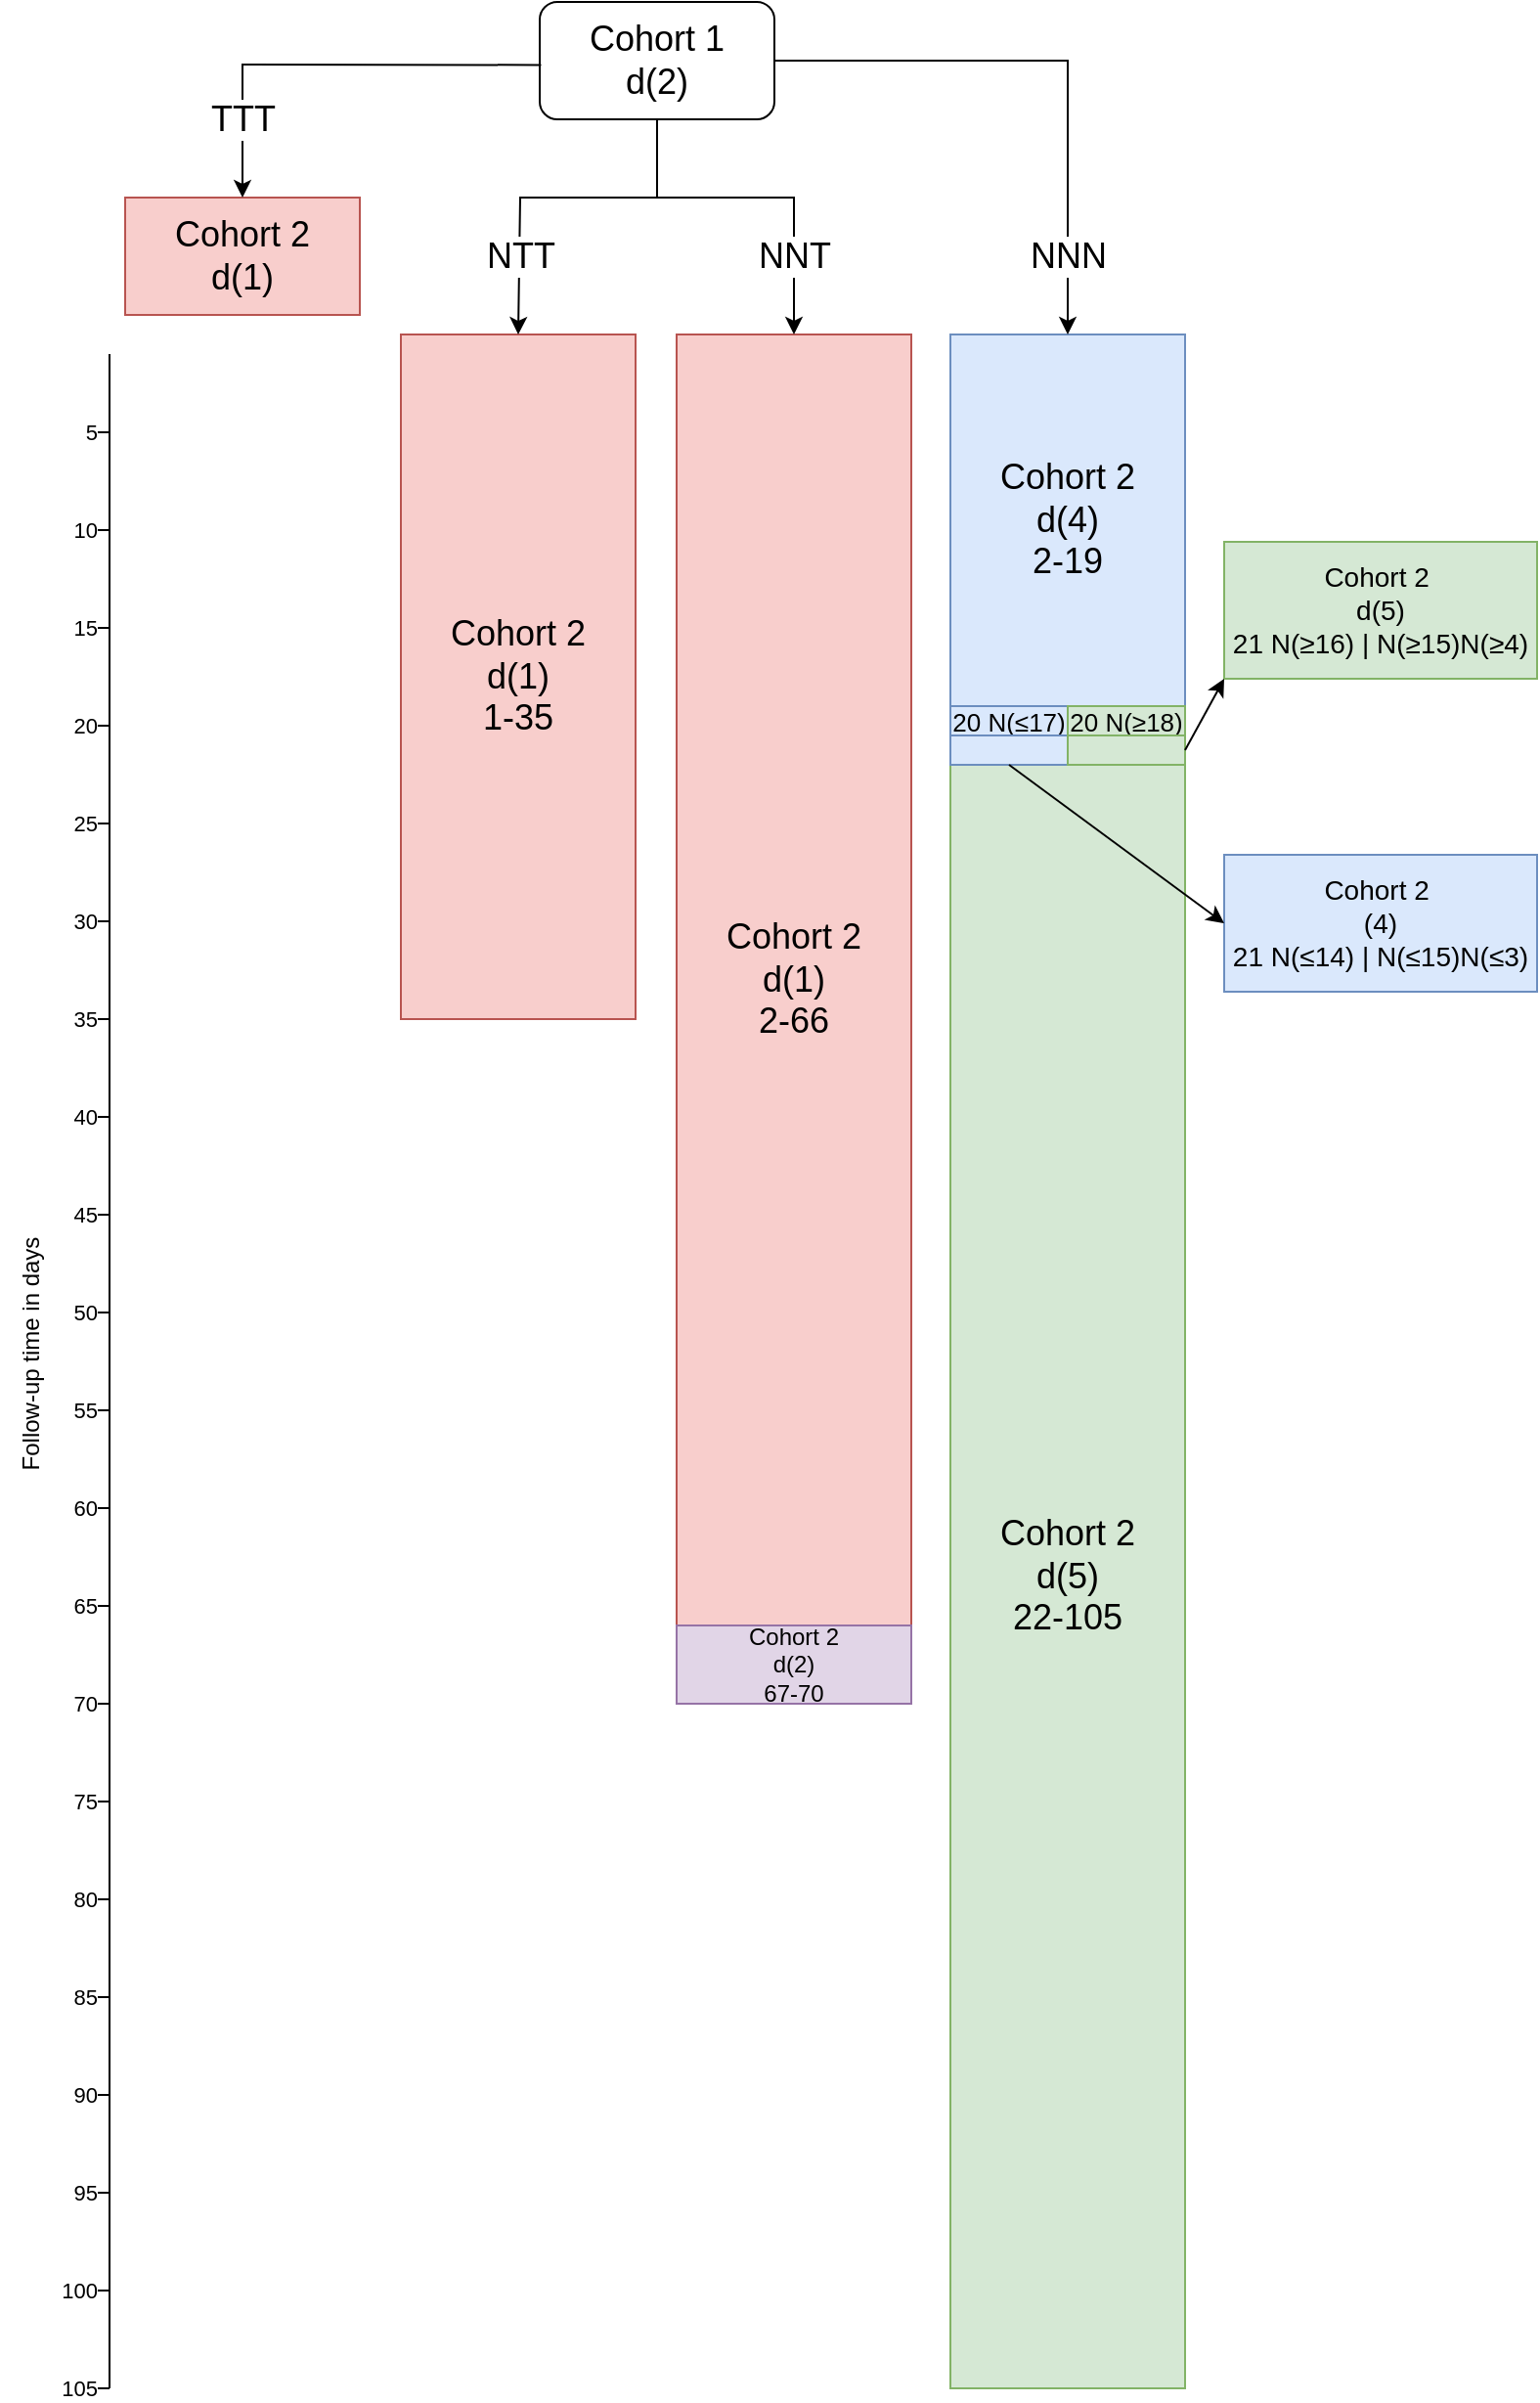 <mxfile version="24.0.1" type="device">
  <diagram name="Page-1" id="cIa879tW9SnME0ddoqcr">
    <mxGraphModel dx="834" dy="1614" grid="1" gridSize="10" guides="1" tooltips="1" connect="1" arrows="1" fold="1" page="1" pageScale="1" pageWidth="827" pageHeight="1169" math="0" shadow="0">
      <root>
        <mxCell id="0" />
        <mxCell id="1" parent="0" />
        <mxCell id="IOv0uIrEUTZNlMerogkg-1" value="Cohort 1&lt;br style=&quot;font-size: 18px;&quot;&gt;d(2)" style="rounded=1;whiteSpace=wrap;html=1;fontSize=18;" parent="1" vertex="1">
          <mxGeometry x="300" y="4" width="120" height="60" as="geometry" />
        </mxCell>
        <mxCell id="IOv0uIrEUTZNlMerogkg-6" value="" style="endArrow=none;html=1;rounded=0;" parent="1" edge="1">
          <mxGeometry width="50" height="50" relative="1" as="geometry">
            <mxPoint x="80" y="1224" as="sourcePoint" />
            <mxPoint x="80" y="184" as="targetPoint" />
          </mxGeometry>
        </mxCell>
        <mxCell id="IOv0uIrEUTZNlMerogkg-7" value="5" style="endArrow=none;html=1;rounded=0;align=right;labelPosition=left;verticalLabelPosition=middle;verticalAlign=middle;" parent="1" edge="1">
          <mxGeometry width="50" height="50" relative="1" as="geometry">
            <mxPoint x="70" y="224" as="sourcePoint" />
            <mxPoint x="80" y="224" as="targetPoint" />
          </mxGeometry>
        </mxCell>
        <mxCell id="IOv0uIrEUTZNlMerogkg-8" value="10" style="endArrow=none;html=1;rounded=0;labelPosition=left;verticalLabelPosition=middle;align=right;verticalAlign=middle;" parent="1" edge="1">
          <mxGeometry width="50" height="50" relative="1" as="geometry">
            <mxPoint x="80" y="274" as="sourcePoint" />
            <mxPoint x="70" y="274" as="targetPoint" />
          </mxGeometry>
        </mxCell>
        <mxCell id="IOv0uIrEUTZNlMerogkg-9" value="15" style="endArrow=none;html=1;rounded=0;labelPosition=left;verticalLabelPosition=middle;align=right;verticalAlign=middle;" parent="1" edge="1">
          <mxGeometry width="50" height="50" relative="1" as="geometry">
            <mxPoint x="70" y="324" as="sourcePoint" />
            <mxPoint x="80" y="324" as="targetPoint" />
          </mxGeometry>
        </mxCell>
        <mxCell id="IOv0uIrEUTZNlMerogkg-10" value="20" style="endArrow=none;html=1;rounded=0;labelPosition=left;verticalLabelPosition=middle;align=right;verticalAlign=middle;" parent="1" edge="1">
          <mxGeometry width="50" height="50" relative="1" as="geometry">
            <mxPoint x="70" y="374" as="sourcePoint" />
            <mxPoint x="80" y="374" as="targetPoint" />
          </mxGeometry>
        </mxCell>
        <mxCell id="IOv0uIrEUTZNlMerogkg-11" value="25" style="endArrow=none;html=1;rounded=0;labelPosition=left;verticalLabelPosition=middle;align=right;verticalAlign=middle;" parent="1" edge="1">
          <mxGeometry width="50" height="50" relative="1" as="geometry">
            <mxPoint x="70" y="424" as="sourcePoint" />
            <mxPoint x="80" y="424" as="targetPoint" />
          </mxGeometry>
        </mxCell>
        <mxCell id="IOv0uIrEUTZNlMerogkg-12" value="30" style="endArrow=none;html=1;rounded=0;labelPosition=left;verticalLabelPosition=middle;align=right;verticalAlign=middle;" parent="1" edge="1">
          <mxGeometry width="50" height="50" relative="1" as="geometry">
            <mxPoint x="70" y="474" as="sourcePoint" />
            <mxPoint x="80" y="474" as="targetPoint" />
          </mxGeometry>
        </mxCell>
        <mxCell id="IOv0uIrEUTZNlMerogkg-23" value="Cohort 2&lt;br style=&quot;border-color: var(--border-color); font-size: 18px;&quot;&gt;d(1)" style="rounded=0;whiteSpace=wrap;html=1;fillColor=#f8cecc;strokeColor=#b85450;fontSize=18;" parent="1" vertex="1">
          <mxGeometry x="88" y="104" width="120" height="60" as="geometry" />
        </mxCell>
        <mxCell id="IOv0uIrEUTZNlMerogkg-24" value="Cohort 2&lt;br style=&quot;font-size: 18px;&quot;&gt;d(1)&lt;br style=&quot;font-size: 18px;&quot;&gt;1-35" style="rounded=0;whiteSpace=wrap;html=1;fillColor=#f8cecc;strokeColor=#b85450;fontSize=18;" parent="1" vertex="1">
          <mxGeometry x="229" y="174" width="120" height="350" as="geometry" />
        </mxCell>
        <mxCell id="IOv0uIrEUTZNlMerogkg-26" value="Cohort 2&lt;br style=&quot;font-size: 18px;&quot;&gt;d(5)&lt;br style=&quot;font-size: 18px;&quot;&gt;22-105" style="rounded=0;whiteSpace=wrap;html=1;fillColor=#d5e8d4;strokeColor=#82b366;fontSize=18;" parent="1" vertex="1">
          <mxGeometry x="510" y="394" width="120" height="830" as="geometry" />
        </mxCell>
        <mxCell id="IOv0uIrEUTZNlMerogkg-36" value="Cohort 2&lt;br style=&quot;font-size: 18px;&quot;&gt;d(4)&lt;br style=&quot;font-size: 18px;&quot;&gt;2-19" style="rounded=0;whiteSpace=wrap;html=1;fillColor=#dae8fc;strokeColor=#6c8ebf;fontSize=18;" parent="1" vertex="1">
          <mxGeometry x="510" y="174" width="120" height="190" as="geometry" />
        </mxCell>
        <mxCell id="IOv0uIrEUTZNlMerogkg-37" value="20 N(≤17)" style="rounded=0;whiteSpace=wrap;html=1;fillColor=#dae8fc;strokeColor=#6c8ebf;fontSize=13;" parent="1" vertex="1">
          <mxGeometry x="510" y="364" width="60" height="15" as="geometry" />
        </mxCell>
        <mxCell id="IOv0uIrEUTZNlMerogkg-42" value="" style="endArrow=classic;html=1;rounded=0;exitX=1;exitY=0.5;exitDx=0;exitDy=0;entryX=0.5;entryY=0;entryDx=0;entryDy=0;" parent="1" source="IOv0uIrEUTZNlMerogkg-1" target="IOv0uIrEUTZNlMerogkg-36" edge="1">
          <mxGeometry width="50" height="50" relative="1" as="geometry">
            <mxPoint x="330" y="304" as="sourcePoint" />
            <mxPoint x="558" y="174" as="targetPoint" />
            <Array as="points">
              <mxPoint x="570" y="34" />
            </Array>
          </mxGeometry>
        </mxCell>
        <mxCell id="IOv0uIrEUTZNlMerogkg-60" value="NNN" style="edgeLabel;html=1;align=center;verticalAlign=middle;resizable=0;points=[];fontSize=18;" parent="IOv0uIrEUTZNlMerogkg-42" vertex="1" connectable="0">
          <mxGeometry x="0.484" y="1" relative="1" as="geometry">
            <mxPoint x="-1" y="35" as="offset" />
          </mxGeometry>
        </mxCell>
        <mxCell id="IOv0uIrEUTZNlMerogkg-44" value="35" style="endArrow=none;html=1;rounded=0;labelPosition=left;verticalLabelPosition=middle;align=right;verticalAlign=middle;" parent="1" edge="1">
          <mxGeometry width="50" height="50" relative="1" as="geometry">
            <mxPoint x="70" y="524" as="sourcePoint" />
            <mxPoint x="80" y="524" as="targetPoint" />
          </mxGeometry>
        </mxCell>
        <mxCell id="IOv0uIrEUTZNlMerogkg-45" value="40" style="endArrow=none;html=1;rounded=0;labelPosition=left;verticalLabelPosition=middle;align=right;verticalAlign=middle;" parent="1" edge="1">
          <mxGeometry width="50" height="50" relative="1" as="geometry">
            <mxPoint x="70" y="574" as="sourcePoint" />
            <mxPoint x="80" y="574" as="targetPoint" />
          </mxGeometry>
        </mxCell>
        <mxCell id="IOv0uIrEUTZNlMerogkg-47" value="45" style="endArrow=none;html=1;rounded=0;labelPosition=left;verticalLabelPosition=middle;align=right;verticalAlign=middle;" parent="1" edge="1">
          <mxGeometry width="50" height="50" relative="1" as="geometry">
            <mxPoint x="70" y="624" as="sourcePoint" />
            <mxPoint x="80" y="624" as="targetPoint" />
          </mxGeometry>
        </mxCell>
        <mxCell id="IOv0uIrEUTZNlMerogkg-49" value="50" style="endArrow=none;html=1;rounded=0;labelPosition=left;verticalLabelPosition=middle;align=right;verticalAlign=middle;" parent="1" edge="1">
          <mxGeometry width="50" height="50" relative="1" as="geometry">
            <mxPoint x="70" y="674" as="sourcePoint" />
            <mxPoint x="80" y="674" as="targetPoint" />
          </mxGeometry>
        </mxCell>
        <mxCell id="IOv0uIrEUTZNlMerogkg-51" value="55" style="endArrow=none;html=1;rounded=0;labelPosition=left;verticalLabelPosition=middle;align=right;verticalAlign=middle;" parent="1" edge="1">
          <mxGeometry width="50" height="50" relative="1" as="geometry">
            <mxPoint x="70" y="724" as="sourcePoint" />
            <mxPoint x="80" y="724" as="targetPoint" />
          </mxGeometry>
        </mxCell>
        <mxCell id="IOv0uIrEUTZNlMerogkg-53" value="60" style="endArrow=none;html=1;rounded=0;labelPosition=left;verticalLabelPosition=middle;align=right;verticalAlign=middle;" parent="1" edge="1">
          <mxGeometry width="50" height="50" relative="1" as="geometry">
            <mxPoint x="70" y="774" as="sourcePoint" />
            <mxPoint x="80" y="774" as="targetPoint" />
          </mxGeometry>
        </mxCell>
        <mxCell id="IOv0uIrEUTZNlMerogkg-55" value="65" style="endArrow=none;html=1;rounded=0;labelPosition=left;verticalLabelPosition=middle;align=right;verticalAlign=middle;" parent="1" edge="1">
          <mxGeometry width="50" height="50" relative="1" as="geometry">
            <mxPoint x="70" y="824" as="sourcePoint" />
            <mxPoint x="80" y="824" as="targetPoint" />
          </mxGeometry>
        </mxCell>
        <mxCell id="IOv0uIrEUTZNlMerogkg-56" value="70" style="endArrow=none;html=1;rounded=0;labelPosition=left;verticalLabelPosition=middle;align=right;verticalAlign=middle;" parent="1" edge="1">
          <mxGeometry width="50" height="50" relative="1" as="geometry">
            <mxPoint x="70" y="874" as="sourcePoint" />
            <mxPoint x="80" y="874" as="targetPoint" />
          </mxGeometry>
        </mxCell>
        <mxCell id="IOv0uIrEUTZNlMerogkg-57" value="20 N(≥18)" style="rounded=0;whiteSpace=wrap;html=1;fillColor=#d5e8d4;strokeColor=#82b366;fontSize=13;" parent="1" vertex="1">
          <mxGeometry x="570" y="364" width="60" height="15" as="geometry" />
        </mxCell>
        <mxCell id="IOv0uIrEUTZNlMerogkg-58" value="" style="rounded=0;whiteSpace=wrap;html=1;fillColor=#dae8fc;strokeColor=#6c8ebf;" parent="1" vertex="1">
          <mxGeometry x="510" y="379" width="60" height="15" as="geometry" />
        </mxCell>
        <mxCell id="IOv0uIrEUTZNlMerogkg-59" value="" style="rounded=0;whiteSpace=wrap;html=1;fillColor=#d5e8d4;strokeColor=#82b366;" parent="1" vertex="1">
          <mxGeometry x="570" y="379" width="60" height="15" as="geometry" />
        </mxCell>
        <mxCell id="gc7l6ppwxDRWLLqOKeTT-1" value="75" style="endArrow=none;html=1;rounded=0;labelPosition=left;verticalLabelPosition=middle;align=right;verticalAlign=middle;" parent="1" edge="1">
          <mxGeometry width="50" height="50" relative="1" as="geometry">
            <mxPoint x="70" y="924" as="sourcePoint" />
            <mxPoint x="80" y="924" as="targetPoint" />
          </mxGeometry>
        </mxCell>
        <mxCell id="gc7l6ppwxDRWLLqOKeTT-2" value="80" style="endArrow=none;html=1;rounded=0;labelPosition=left;verticalLabelPosition=middle;align=right;verticalAlign=middle;" parent="1" edge="1">
          <mxGeometry width="50" height="50" relative="1" as="geometry">
            <mxPoint x="70" y="974" as="sourcePoint" />
            <mxPoint x="80" y="974" as="targetPoint" />
          </mxGeometry>
        </mxCell>
        <mxCell id="gc7l6ppwxDRWLLqOKeTT-3" value="85" style="endArrow=none;html=1;rounded=0;labelPosition=left;verticalLabelPosition=middle;align=right;verticalAlign=middle;" parent="1" edge="1">
          <mxGeometry width="50" height="50" relative="1" as="geometry">
            <mxPoint x="70" y="1024" as="sourcePoint" />
            <mxPoint x="80" y="1024" as="targetPoint" />
          </mxGeometry>
        </mxCell>
        <mxCell id="gc7l6ppwxDRWLLqOKeTT-4" value="90" style="endArrow=none;html=1;rounded=0;labelPosition=left;verticalLabelPosition=middle;align=right;verticalAlign=middle;" parent="1" edge="1">
          <mxGeometry width="50" height="50" relative="1" as="geometry">
            <mxPoint x="70" y="1074" as="sourcePoint" />
            <mxPoint x="80" y="1074" as="targetPoint" />
          </mxGeometry>
        </mxCell>
        <mxCell id="gc7l6ppwxDRWLLqOKeTT-5" value="95" style="endArrow=none;html=1;rounded=0;labelPosition=left;verticalLabelPosition=middle;align=right;verticalAlign=middle;" parent="1" edge="1">
          <mxGeometry width="50" height="50" relative="1" as="geometry">
            <mxPoint x="70" y="1124" as="sourcePoint" />
            <mxPoint x="80" y="1124" as="targetPoint" />
          </mxGeometry>
        </mxCell>
        <mxCell id="gc7l6ppwxDRWLLqOKeTT-6" value="100" style="endArrow=none;html=1;rounded=0;labelPosition=left;verticalLabelPosition=middle;align=right;verticalAlign=middle;" parent="1" edge="1">
          <mxGeometry width="50" height="50" relative="1" as="geometry">
            <mxPoint x="70" y="1174" as="sourcePoint" />
            <mxPoint x="80" y="1174" as="targetPoint" />
          </mxGeometry>
        </mxCell>
        <mxCell id="gc7l6ppwxDRWLLqOKeTT-7" value="105" style="endArrow=none;html=1;rounded=0;labelPosition=left;verticalLabelPosition=middle;align=right;verticalAlign=middle;" parent="1" edge="1">
          <mxGeometry width="50" height="50" relative="1" as="geometry">
            <mxPoint x="70" y="1224" as="sourcePoint" />
            <mxPoint x="80" y="1224" as="targetPoint" />
          </mxGeometry>
        </mxCell>
        <mxCell id="gc7l6ppwxDRWLLqOKeTT-9" value="Cohort 2&lt;br style=&quot;font-size: 18px;&quot;&gt;d(1)&lt;br style=&quot;font-size: 18px;&quot;&gt;2-66" style="rounded=0;whiteSpace=wrap;html=1;fillColor=#f8cecc;strokeColor=#b85450;fontSize=18;" parent="1" vertex="1">
          <mxGeometry x="370" y="174" width="120" height="660" as="geometry" />
        </mxCell>
        <mxCell id="gc7l6ppwxDRWLLqOKeTT-14" value="NTT" style="endArrow=classic;html=1;rounded=0;exitX=0.5;exitY=1;exitDx=0;exitDy=0;entryX=0.5;entryY=0;entryDx=0;entryDy=0;fontSize=18;" parent="1" source="IOv0uIrEUTZNlMerogkg-1" target="IOv0uIrEUTZNlMerogkg-24" edge="1">
          <mxGeometry x="0.555" width="50" height="50" relative="1" as="geometry">
            <mxPoint x="330" y="224" as="sourcePoint" />
            <mxPoint x="380" y="174" as="targetPoint" />
            <Array as="points">
              <mxPoint x="360" y="104" />
              <mxPoint x="290" y="104" />
            </Array>
            <mxPoint as="offset" />
          </mxGeometry>
        </mxCell>
        <mxCell id="gc7l6ppwxDRWLLqOKeTT-15" value="" style="endArrow=classic;html=1;rounded=0;exitX=0.5;exitY=1;exitDx=0;exitDy=0;entryX=0.5;entryY=0;entryDx=0;entryDy=0;" parent="1" source="IOv0uIrEUTZNlMerogkg-1" target="gc7l6ppwxDRWLLqOKeTT-9" edge="1">
          <mxGeometry width="50" height="50" relative="1" as="geometry">
            <mxPoint x="330" y="224" as="sourcePoint" />
            <mxPoint x="380" y="174" as="targetPoint" />
            <Array as="points">
              <mxPoint x="360" y="104" />
              <mxPoint x="430" y="104" />
            </Array>
          </mxGeometry>
        </mxCell>
        <mxCell id="gc7l6ppwxDRWLLqOKeTT-19" value="NNT" style="edgeLabel;html=1;align=center;verticalAlign=middle;resizable=0;points=[];fontSize=18;" parent="gc7l6ppwxDRWLLqOKeTT-15" vertex="1" connectable="0">
          <mxGeometry x="0.522" y="-1" relative="1" as="geometry">
            <mxPoint x="1" y="3" as="offset" />
          </mxGeometry>
        </mxCell>
        <mxCell id="gc7l6ppwxDRWLLqOKeTT-17" value="" style="endArrow=classic;html=1;rounded=0;exitX=0.006;exitY=0.537;exitDx=0;exitDy=0;exitPerimeter=0;entryX=0.5;entryY=0;entryDx=0;entryDy=0;" parent="1" source="IOv0uIrEUTZNlMerogkg-1" target="IOv0uIrEUTZNlMerogkg-23" edge="1">
          <mxGeometry width="50" height="50" relative="1" as="geometry">
            <mxPoint x="260" y="104" as="sourcePoint" />
            <mxPoint x="310" y="54" as="targetPoint" />
            <Array as="points">
              <mxPoint x="148" y="36" />
            </Array>
          </mxGeometry>
        </mxCell>
        <mxCell id="gc7l6ppwxDRWLLqOKeTT-18" value="TTT" style="edgeLabel;html=1;align=center;verticalAlign=middle;resizable=0;points=[];fontSize=18;" parent="gc7l6ppwxDRWLLqOKeTT-17" vertex="1" connectable="0">
          <mxGeometry x="-0.28" y="-1" relative="1" as="geometry">
            <mxPoint x="-73" y="29" as="offset" />
          </mxGeometry>
        </mxCell>
        <mxCell id="gc7l6ppwxDRWLLqOKeTT-20" value="Cohort 2&lt;br style=&quot;font-size: 12px;&quot;&gt;d(2)&lt;br style=&quot;font-size: 12px;&quot;&gt;67-70" style="rounded=0;whiteSpace=wrap;html=1;fillColor=#e1d5e7;strokeColor=#9673a6;fontSize=12;" parent="1" vertex="1">
          <mxGeometry x="370" y="834" width="120" height="40" as="geometry" />
        </mxCell>
        <mxCell id="gc7l6ppwxDRWLLqOKeTT-22" value="Cohort 2&amp;nbsp;&lt;br style=&quot;font-size: 14px;&quot;&gt;(4)&lt;br style=&quot;font-size: 14px;&quot;&gt;21 N(≤14) | N(≤15)N(≤3)" style="rounded=0;whiteSpace=wrap;html=1;fillColor=#dae8fc;strokeColor=#6c8ebf;fontSize=14;" parent="1" vertex="1">
          <mxGeometry x="650" y="440" width="160" height="70" as="geometry" />
        </mxCell>
        <mxCell id="gc7l6ppwxDRWLLqOKeTT-23" value="" style="endArrow=classic;html=1;rounded=0;exitX=0.25;exitY=0;exitDx=0;exitDy=0;entryX=0;entryY=0.5;entryDx=0;entryDy=0;" parent="1" source="IOv0uIrEUTZNlMerogkg-26" target="gc7l6ppwxDRWLLqOKeTT-22" edge="1">
          <mxGeometry width="50" height="50" relative="1" as="geometry">
            <mxPoint x="90" y="610" as="sourcePoint" />
            <mxPoint x="140" y="560" as="targetPoint" />
          </mxGeometry>
        </mxCell>
        <mxCell id="gc7l6ppwxDRWLLqOKeTT-26" value="Cohort 2&amp;nbsp;&lt;br style=&quot;font-size: 14px;&quot;&gt;d(5)&lt;br&gt;21 N(≥16)&amp;nbsp;| N(≥15)N(≥4)" style="rounded=0;whiteSpace=wrap;html=1;fillColor=#d5e8d4;strokeColor=#82b366;fontSize=14;" parent="1" vertex="1">
          <mxGeometry x="650" y="280" width="160" height="70" as="geometry" />
        </mxCell>
        <mxCell id="gc7l6ppwxDRWLLqOKeTT-27" value="" style="endArrow=classic;html=1;rounded=0;entryX=0;entryY=1;entryDx=0;entryDy=0;exitX=1;exitY=0.5;exitDx=0;exitDy=0;" parent="1" source="IOv0uIrEUTZNlMerogkg-59" target="gc7l6ppwxDRWLLqOKeTT-26" edge="1">
          <mxGeometry width="50" height="50" relative="1" as="geometry">
            <mxPoint x="90" y="630" as="sourcePoint" />
            <mxPoint x="140" y="580" as="targetPoint" />
          </mxGeometry>
        </mxCell>
        <mxCell id="Xv_18o2ssJqcosBym-r6-1" value="Follow-up time in days" style="text;html=1;align=center;verticalAlign=middle;whiteSpace=wrap;rounded=0;rotation=-90;" vertex="1" parent="1">
          <mxGeometry x="-50" y="680" width="180" height="30" as="geometry" />
        </mxCell>
      </root>
    </mxGraphModel>
  </diagram>
</mxfile>
